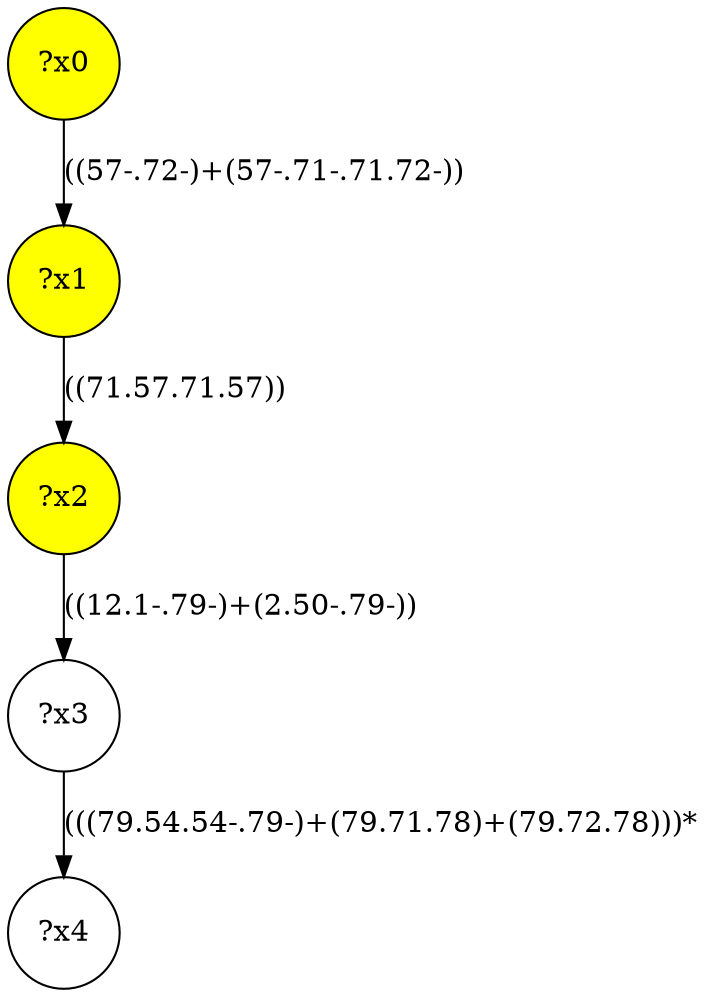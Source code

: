 digraph g {
	x0 [fillcolor="yellow", style="filled," shape=circle, label="?x0"];
	x2 [fillcolor="yellow", style="filled," shape=circle, label="?x2"];
	x1 [fillcolor="yellow", style="filled," shape=circle, label="?x1"];
	x0 -> x1 [label="((57-.72-)+(57-.71-.71.72-))"];
	x1 -> x2 [label="((71.57.71.57))"];
	x3 [shape=circle, label="?x3"];
	x2 -> x3 [label="((12.1-.79-)+(2.50-.79-))"];
	x4 [shape=circle, label="?x4"];
	x3 -> x4 [label="(((79.54.54-.79-)+(79.71.78)+(79.72.78)))*"];
}
